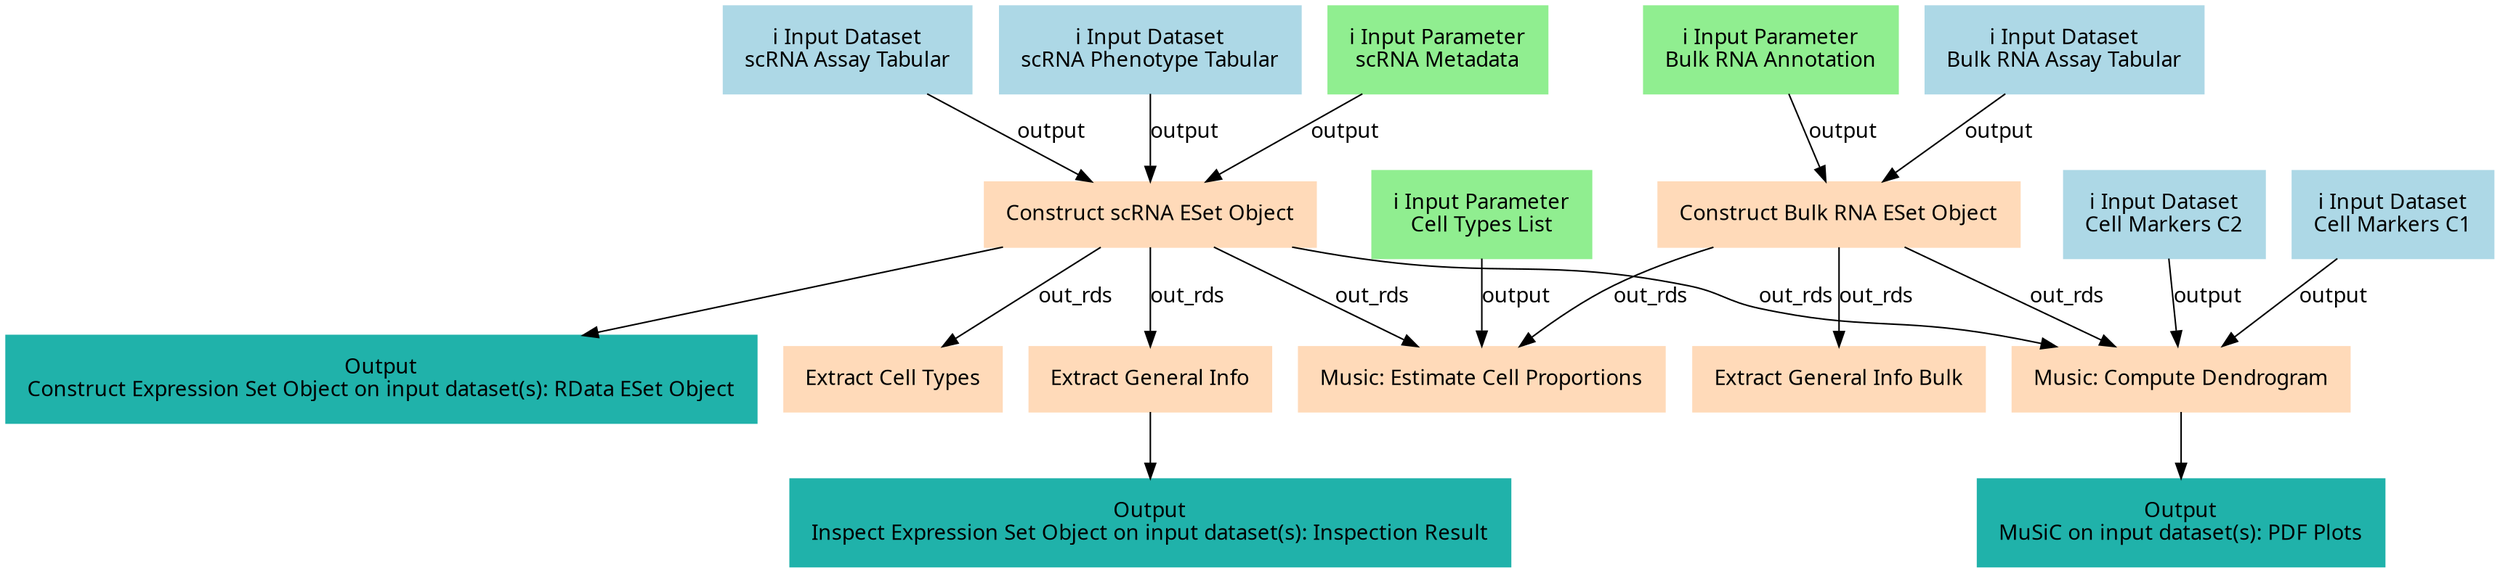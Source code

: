 digraph main {
  node [fontname="Atkinson Hyperlegible", shape=box, color=white,style=filled,color=peachpuff,margin="0.2,0.2"];
  edge [fontname="Atkinson Hyperlegible"];
  0[color=lightblue,label="ℹ️ Input Dataset\nscRNA Assay Tabular"]
  1[color=lightblue,label="ℹ️ Input Dataset\nscRNA Phenotype Tabular"]
  2[color=lightgreen,label="ℹ️ Input Parameter\nscRNA Metadata"]
  3[color=lightblue,label="ℹ️ Input Dataset\nBulk RNA Assay Tabular"]
  4[color=lightgreen,label="ℹ️ Input Parameter\nBulk RNA Annotation"]
  5[color=lightgreen,label="ℹ️ Input Parameter\nCell Types List"]
  6[color=lightblue,label="ℹ️ Input Dataset\nCell Markers C1"]
  7[color=lightblue,label="ℹ️ Input Dataset\nCell Markers C2"]
  8[label="Construct scRNA ESet Object"]
  0 -> 8 [label="output"]
  2 -> 8 [label="output"]
  1 -> 8 [label="output"]
  k872b3dd2322c47ccb5b9071a9f939320[color=lightseagreen,label="Output\nConstruct Expression Set Object on input dataset(s): RData ESet Object"]
  8 -> k872b3dd2322c47ccb5b9071a9f939320
  9[label="Construct Bulk RNA ESet Object"]
  4 -> 9 [label="output"]
  3 -> 9 [label="output"]
  10[label="Extract Cell Types"]
  8 -> 10 [label="out_rds"]
  11[label="Extract General Info"]
  8 -> 11 [label="out_rds"]
  k1733593f847d4adb91f4fd78c077b074[color=lightseagreen,label="Output\nInspect Expression Set Object on input dataset(s): Inspection Result"]
  11 -> k1733593f847d4adb91f4fd78c077b074
  12[label="Extract General Info Bulk"]
  9 -> 12 [label="out_rds"]
  13[label="Music: Estimate Cell Proportions"]
  9 -> 13 [label="out_rds"]
  5 -> 13 [label="output"]
  8 -> 13 [label="out_rds"]
  14[label="Music: Compute Dendrogram"]
  9 -> 14 [label="out_rds"]
  6 -> 14 [label="output"]
  7 -> 14 [label="output"]
  8 -> 14 [label="out_rds"]
  kdf2e83a5ac67460f8b0fac3f3b63280f[color=lightseagreen,label="Output\nMuSiC on input dataset(s): PDF Plots"]
  14 -> kdf2e83a5ac67460f8b0fac3f3b63280f
}